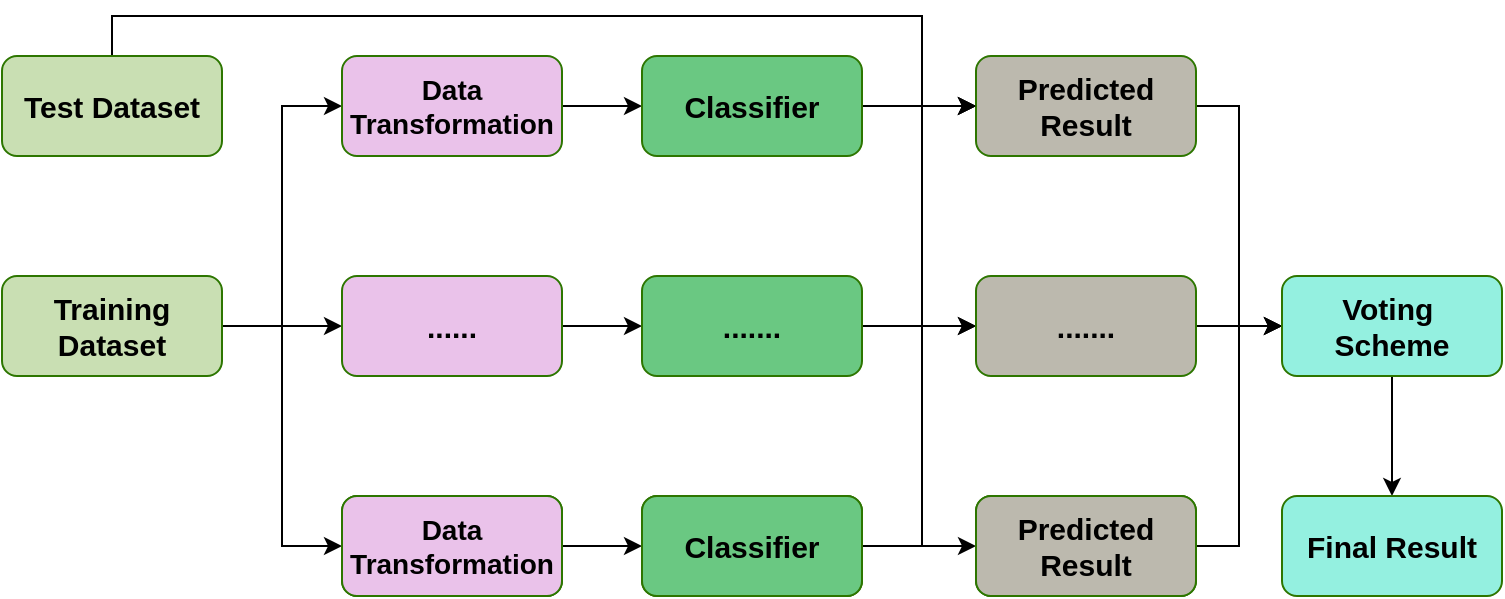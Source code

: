 <mxfile version="24.0.0" type="device">
  <diagram name="Page-1" id="8as4IuF7zsJTL4noHEDX">
    <mxGraphModel dx="1050" dy="522" grid="1" gridSize="10" guides="1" tooltips="1" connect="1" arrows="1" fold="1" page="1" pageScale="1" pageWidth="850" pageHeight="1100" math="0" shadow="0">
      <root>
        <mxCell id="0" />
        <mxCell id="1" parent="0" />
        <mxCell id="8VyqAe7qQzPJQSPvrDRt-14" style="edgeStyle=orthogonalEdgeStyle;rounded=0;orthogonalLoop=1;jettySize=auto;html=1;exitX=1;exitY=0.5;exitDx=0;exitDy=0;entryX=0;entryY=0.5;entryDx=0;entryDy=0;" edge="1" parent="1" source="8VyqAe7qQzPJQSPvrDRt-1" target="8VyqAe7qQzPJQSPvrDRt-3">
          <mxGeometry relative="1" as="geometry">
            <Array as="points">
              <mxPoint x="180" y="245" />
              <mxPoint x="180" y="245" />
            </Array>
          </mxGeometry>
        </mxCell>
        <mxCell id="8VyqAe7qQzPJQSPvrDRt-15" style="edgeStyle=orthogonalEdgeStyle;rounded=0;orthogonalLoop=1;jettySize=auto;html=1;exitX=1;exitY=0.5;exitDx=0;exitDy=0;entryX=0;entryY=0.5;entryDx=0;entryDy=0;" edge="1" parent="1" source="8VyqAe7qQzPJQSPvrDRt-1" target="8VyqAe7qQzPJQSPvrDRt-4">
          <mxGeometry relative="1" as="geometry" />
        </mxCell>
        <mxCell id="8VyqAe7qQzPJQSPvrDRt-16" style="edgeStyle=orthogonalEdgeStyle;rounded=0;orthogonalLoop=1;jettySize=auto;html=1;exitX=1;exitY=0.5;exitDx=0;exitDy=0;entryX=0;entryY=0.5;entryDx=0;entryDy=0;" edge="1" parent="1" source="8VyqAe7qQzPJQSPvrDRt-1" target="8VyqAe7qQzPJQSPvrDRt-2">
          <mxGeometry relative="1" as="geometry" />
        </mxCell>
        <mxCell id="8VyqAe7qQzPJQSPvrDRt-1" value="&lt;b&gt;&lt;font color=&quot;#000000&quot; style=&quot;font-size: 15px;&quot;&gt;Training Dataset&lt;/font&gt;&lt;/b&gt;" style="rounded=1;whiteSpace=wrap;html=1;fillColor=#c9dfb3;fontColor=#ffffff;strokeColor=#2D7600;" vertex="1" parent="1">
          <mxGeometry x="40" y="220" width="110" height="50" as="geometry" />
        </mxCell>
        <mxCell id="8VyqAe7qQzPJQSPvrDRt-27" style="edgeStyle=orthogonalEdgeStyle;rounded=0;orthogonalLoop=1;jettySize=auto;html=1;exitX=1;exitY=0.5;exitDx=0;exitDy=0;entryX=0;entryY=0.5;entryDx=0;entryDy=0;" edge="1" parent="1" source="8VyqAe7qQzPJQSPvrDRt-2" target="8VyqAe7qQzPJQSPvrDRt-5">
          <mxGeometry relative="1" as="geometry" />
        </mxCell>
        <mxCell id="8VyqAe7qQzPJQSPvrDRt-2" value="&lt;b&gt;&lt;font color=&quot;#000000&quot; style=&quot;font-size: 14px;&quot;&gt;Data Transformation&lt;/font&gt;&lt;/b&gt;" style="rounded=1;whiteSpace=wrap;html=1;fillColor=#eac2ea;fontColor=#ffffff;strokeColor=#2D7600;" vertex="1" parent="1">
          <mxGeometry x="210" y="110" width="110" height="50" as="geometry" />
        </mxCell>
        <mxCell id="8VyqAe7qQzPJQSPvrDRt-17" style="edgeStyle=orthogonalEdgeStyle;rounded=0;orthogonalLoop=1;jettySize=auto;html=1;exitX=1;exitY=0.5;exitDx=0;exitDy=0;entryX=0;entryY=0.5;entryDx=0;entryDy=0;" edge="1" parent="1" source="8VyqAe7qQzPJQSPvrDRt-3" target="8VyqAe7qQzPJQSPvrDRt-6">
          <mxGeometry relative="1" as="geometry" />
        </mxCell>
        <mxCell id="8VyqAe7qQzPJQSPvrDRt-3" value="&lt;b style=&quot;&quot;&gt;&lt;font style=&quot;font-size: 15px;&quot; color=&quot;#000000&quot;&gt;......&lt;/font&gt;&lt;/b&gt;" style="rounded=1;whiteSpace=wrap;html=1;fillColor=#eac2ea;fontColor=#ffffff;strokeColor=#2D7600;" vertex="1" parent="1">
          <mxGeometry x="210" y="220" width="110" height="50" as="geometry" />
        </mxCell>
        <mxCell id="8VyqAe7qQzPJQSPvrDRt-24" style="edgeStyle=orthogonalEdgeStyle;rounded=0;orthogonalLoop=1;jettySize=auto;html=1;exitX=1;exitY=0.5;exitDx=0;exitDy=0;" edge="1" parent="1" source="8VyqAe7qQzPJQSPvrDRt-4" target="8VyqAe7qQzPJQSPvrDRt-7">
          <mxGeometry relative="1" as="geometry" />
        </mxCell>
        <mxCell id="8VyqAe7qQzPJQSPvrDRt-4" value="&lt;b&gt;&lt;font style=&quot;font-size: 13px;&quot;&gt;Data Transformation&lt;/font&gt;&lt;/b&gt;" style="rounded=1;whiteSpace=wrap;html=1;fillColor=#eac2ea;fontColor=#ffffff;strokeColor=#2D7600;" vertex="1" parent="1">
          <mxGeometry x="210" y="330" width="110" height="50" as="geometry" />
        </mxCell>
        <mxCell id="8VyqAe7qQzPJQSPvrDRt-28" style="edgeStyle=orthogonalEdgeStyle;rounded=0;orthogonalLoop=1;jettySize=auto;html=1;exitX=1;exitY=0.5;exitDx=0;exitDy=0;entryX=0;entryY=0.5;entryDx=0;entryDy=0;" edge="1" parent="1" source="8VyqAe7qQzPJQSPvrDRt-5" target="8VyqAe7qQzPJQSPvrDRt-8">
          <mxGeometry relative="1" as="geometry" />
        </mxCell>
        <mxCell id="8VyqAe7qQzPJQSPvrDRt-5" value="&lt;b&gt;&lt;font color=&quot;#000000&quot; style=&quot;font-size: 15px;&quot;&gt;Classifier&lt;/font&gt;&lt;/b&gt;" style="rounded=1;whiteSpace=wrap;html=1;fillColor=#6ac882;fontColor=#ffffff;strokeColor=#2D7600;" vertex="1" parent="1">
          <mxGeometry x="360" y="110" width="110" height="50" as="geometry" />
        </mxCell>
        <mxCell id="8VyqAe7qQzPJQSPvrDRt-18" style="edgeStyle=orthogonalEdgeStyle;rounded=0;orthogonalLoop=1;jettySize=auto;html=1;exitX=1;exitY=0.5;exitDx=0;exitDy=0;entryX=0;entryY=0.5;entryDx=0;entryDy=0;" edge="1" parent="1" source="8VyqAe7qQzPJQSPvrDRt-6" target="8VyqAe7qQzPJQSPvrDRt-9">
          <mxGeometry relative="1" as="geometry" />
        </mxCell>
        <mxCell id="8VyqAe7qQzPJQSPvrDRt-31" style="edgeStyle=orthogonalEdgeStyle;rounded=0;orthogonalLoop=1;jettySize=auto;html=1;exitX=1;exitY=0.5;exitDx=0;exitDy=0;entryX=0;entryY=0.5;entryDx=0;entryDy=0;" edge="1" parent="1" source="8VyqAe7qQzPJQSPvrDRt-6" target="8VyqAe7qQzPJQSPvrDRt-8">
          <mxGeometry relative="1" as="geometry">
            <Array as="points">
              <mxPoint x="500" y="245" />
              <mxPoint x="500" y="135" />
            </Array>
          </mxGeometry>
        </mxCell>
        <mxCell id="8VyqAe7qQzPJQSPvrDRt-6" value="&lt;b&gt;&lt;font color=&quot;#000000&quot; style=&quot;font-size: 15px;&quot;&gt;.......&lt;/font&gt;&lt;/b&gt;" style="rounded=1;whiteSpace=wrap;html=1;fillColor=#6ac882;fontColor=#ffffff;strokeColor=#2D7600;" vertex="1" parent="1">
          <mxGeometry x="360" y="220" width="110" height="50" as="geometry" />
        </mxCell>
        <mxCell id="8VyqAe7qQzPJQSPvrDRt-25" style="edgeStyle=orthogonalEdgeStyle;rounded=0;orthogonalLoop=1;jettySize=auto;html=1;exitX=1;exitY=0.5;exitDx=0;exitDy=0;entryX=0;entryY=0.5;entryDx=0;entryDy=0;" edge="1" parent="1" source="8VyqAe7qQzPJQSPvrDRt-7" target="8VyqAe7qQzPJQSPvrDRt-10">
          <mxGeometry relative="1" as="geometry" />
        </mxCell>
        <mxCell id="8VyqAe7qQzPJQSPvrDRt-32" style="edgeStyle=orthogonalEdgeStyle;rounded=0;orthogonalLoop=1;jettySize=auto;html=1;exitX=1;exitY=0.5;exitDx=0;exitDy=0;entryX=0;entryY=0.5;entryDx=0;entryDy=0;" edge="1" parent="1">
          <mxGeometry relative="1" as="geometry">
            <mxPoint x="470" y="355" as="sourcePoint" />
            <mxPoint x="527" y="245" as="targetPoint" />
            <Array as="points">
              <mxPoint x="500" y="355" />
              <mxPoint x="500" y="245" />
            </Array>
          </mxGeometry>
        </mxCell>
        <mxCell id="8VyqAe7qQzPJQSPvrDRt-7" value="&lt;b&gt;&lt;font style=&quot;font-size: 13px;&quot;&gt;Classifier&lt;/font&gt;&lt;/b&gt;" style="rounded=1;whiteSpace=wrap;html=1;fillColor=#6ac882;fontColor=#ffffff;strokeColor=#2D7600;" vertex="1" parent="1">
          <mxGeometry x="360" y="330" width="110" height="50" as="geometry" />
        </mxCell>
        <mxCell id="8VyqAe7qQzPJQSPvrDRt-21" style="edgeStyle=orthogonalEdgeStyle;rounded=0;orthogonalLoop=1;jettySize=auto;html=1;exitX=1;exitY=0.5;exitDx=0;exitDy=0;entryX=0;entryY=0.5;entryDx=0;entryDy=0;" edge="1" parent="1" source="8VyqAe7qQzPJQSPvrDRt-8" target="8VyqAe7qQzPJQSPvrDRt-11">
          <mxGeometry relative="1" as="geometry" />
        </mxCell>
        <mxCell id="8VyqAe7qQzPJQSPvrDRt-8" value="&lt;b&gt;&lt;font color=&quot;#000000&quot; style=&quot;font-size: 15px;&quot;&gt;Predicted Result&lt;/font&gt;&lt;/b&gt;" style="rounded=1;whiteSpace=wrap;html=1;fillColor=#bcb9ae;fontColor=#ffffff;strokeColor=#2D7600;" vertex="1" parent="1">
          <mxGeometry x="527" y="110" width="110" height="50" as="geometry" />
        </mxCell>
        <mxCell id="8VyqAe7qQzPJQSPvrDRt-19" style="edgeStyle=orthogonalEdgeStyle;rounded=0;orthogonalLoop=1;jettySize=auto;html=1;exitX=1;exitY=0.5;exitDx=0;exitDy=0;" edge="1" parent="1" source="8VyqAe7qQzPJQSPvrDRt-9" target="8VyqAe7qQzPJQSPvrDRt-11">
          <mxGeometry relative="1" as="geometry" />
        </mxCell>
        <mxCell id="8VyqAe7qQzPJQSPvrDRt-9" value="&lt;b style=&quot;&quot;&gt;&lt;font color=&quot;#000000&quot; style=&quot;font-size: 15px;&quot;&gt;.......&lt;/font&gt;&lt;/b&gt;" style="rounded=1;whiteSpace=wrap;html=1;fillColor=#bcb9ae;fontColor=#ffffff;strokeColor=#2D7600;" vertex="1" parent="1">
          <mxGeometry x="527" y="220" width="110" height="50" as="geometry" />
        </mxCell>
        <mxCell id="8VyqAe7qQzPJQSPvrDRt-23" style="edgeStyle=orthogonalEdgeStyle;rounded=0;orthogonalLoop=1;jettySize=auto;html=1;exitX=1;exitY=0.5;exitDx=0;exitDy=0;entryX=0;entryY=0.5;entryDx=0;entryDy=0;" edge="1" parent="1" source="8VyqAe7qQzPJQSPvrDRt-10" target="8VyqAe7qQzPJQSPvrDRt-11">
          <mxGeometry relative="1" as="geometry" />
        </mxCell>
        <mxCell id="8VyqAe7qQzPJQSPvrDRt-10" value="&lt;b&gt;&lt;font style=&quot;font-size: 13px;&quot;&gt;Predicted Result&lt;/font&gt;&lt;/b&gt;" style="rounded=1;whiteSpace=wrap;html=1;fillColor=#bcb9ae;fontColor=#ffffff;strokeColor=#2D7600;" vertex="1" parent="1">
          <mxGeometry x="527" y="330" width="110" height="50" as="geometry" />
        </mxCell>
        <mxCell id="8VyqAe7qQzPJQSPvrDRt-26" style="edgeStyle=orthogonalEdgeStyle;rounded=0;orthogonalLoop=1;jettySize=auto;html=1;exitX=0.5;exitY=1;exitDx=0;exitDy=0;entryX=0.5;entryY=0;entryDx=0;entryDy=0;" edge="1" parent="1" source="8VyqAe7qQzPJQSPvrDRt-11" target="8VyqAe7qQzPJQSPvrDRt-12">
          <mxGeometry relative="1" as="geometry" />
        </mxCell>
        <mxCell id="8VyqAe7qQzPJQSPvrDRt-11" value="&lt;b&gt;&lt;font color=&quot;#000000&quot; style=&quot;font-size: 15px;&quot;&gt;Voting&amp;nbsp;&lt;/font&gt;&lt;/b&gt;&lt;div&gt;&lt;b&gt;&lt;font color=&quot;#000000&quot; style=&quot;font-size: 15px;&quot;&gt;Scheme&lt;/font&gt;&lt;/b&gt;&lt;/div&gt;" style="rounded=1;whiteSpace=wrap;html=1;fillColor=#94f0e0;fontColor=#ffffff;strokeColor=#2D7600;" vertex="1" parent="1">
          <mxGeometry x="680" y="220" width="110" height="50" as="geometry" />
        </mxCell>
        <mxCell id="8VyqAe7qQzPJQSPvrDRt-12" value="&lt;b&gt;&lt;font color=&quot;#000000&quot; style=&quot;font-size: 15px;&quot;&gt;Final Result&lt;/font&gt;&lt;/b&gt;" style="rounded=1;whiteSpace=wrap;html=1;fillColor=#94f0e0;fontColor=#ffffff;strokeColor=#2D7600;" vertex="1" parent="1">
          <mxGeometry x="680" y="330" width="110" height="50" as="geometry" />
        </mxCell>
        <mxCell id="8VyqAe7qQzPJQSPvrDRt-30" style="edgeStyle=orthogonalEdgeStyle;rounded=0;orthogonalLoop=1;jettySize=auto;html=1;exitX=0.5;exitY=0;exitDx=0;exitDy=0;entryX=0;entryY=0.5;entryDx=0;entryDy=0;" edge="1" parent="1" source="8VyqAe7qQzPJQSPvrDRt-13" target="8VyqAe7qQzPJQSPvrDRt-8">
          <mxGeometry relative="1" as="geometry">
            <Array as="points">
              <mxPoint x="95" y="90" />
              <mxPoint x="500" y="90" />
              <mxPoint x="500" y="135" />
            </Array>
          </mxGeometry>
        </mxCell>
        <mxCell id="8VyqAe7qQzPJQSPvrDRt-13" value="&lt;b&gt;&lt;font color=&quot;#000000&quot; style=&quot;font-size: 15px;&quot;&gt;Test Dataset&lt;/font&gt;&lt;/b&gt;" style="rounded=1;whiteSpace=wrap;html=1;fillColor=#c9dfb3;fontColor=#ffffff;strokeColor=#2D7600;" vertex="1" parent="1">
          <mxGeometry x="40" y="110" width="110" height="50" as="geometry" />
        </mxCell>
        <mxCell id="8VyqAe7qQzPJQSPvrDRt-33" value="&lt;b&gt;&lt;font color=&quot;#000000&quot; style=&quot;font-size: 14px;&quot;&gt;Data Transformation&lt;/font&gt;&lt;/b&gt;" style="rounded=1;whiteSpace=wrap;html=1;fillColor=#eac2ea;fontColor=#ffffff;strokeColor=#2D7600;" vertex="1" parent="1">
          <mxGeometry x="210" y="330" width="110" height="50" as="geometry" />
        </mxCell>
        <mxCell id="8VyqAe7qQzPJQSPvrDRt-34" value="&lt;b&gt;&lt;font color=&quot;#000000&quot; style=&quot;font-size: 15px;&quot;&gt;Classifier&lt;/font&gt;&lt;/b&gt;" style="rounded=1;whiteSpace=wrap;html=1;fillColor=#6ac882;fontColor=#ffffff;strokeColor=#2D7600;" vertex="1" parent="1">
          <mxGeometry x="360" y="330" width="110" height="50" as="geometry" />
        </mxCell>
        <mxCell id="8VyqAe7qQzPJQSPvrDRt-35" value="&lt;b&gt;&lt;font color=&quot;#000000&quot; style=&quot;font-size: 15px;&quot;&gt;Predicted Result&lt;/font&gt;&lt;/b&gt;" style="rounded=1;whiteSpace=wrap;html=1;fillColor=#bcb9ae;fontColor=#ffffff;strokeColor=#2D7600;" vertex="1" parent="1">
          <mxGeometry x="527" y="330" width="110" height="50" as="geometry" />
        </mxCell>
      </root>
    </mxGraphModel>
  </diagram>
</mxfile>
